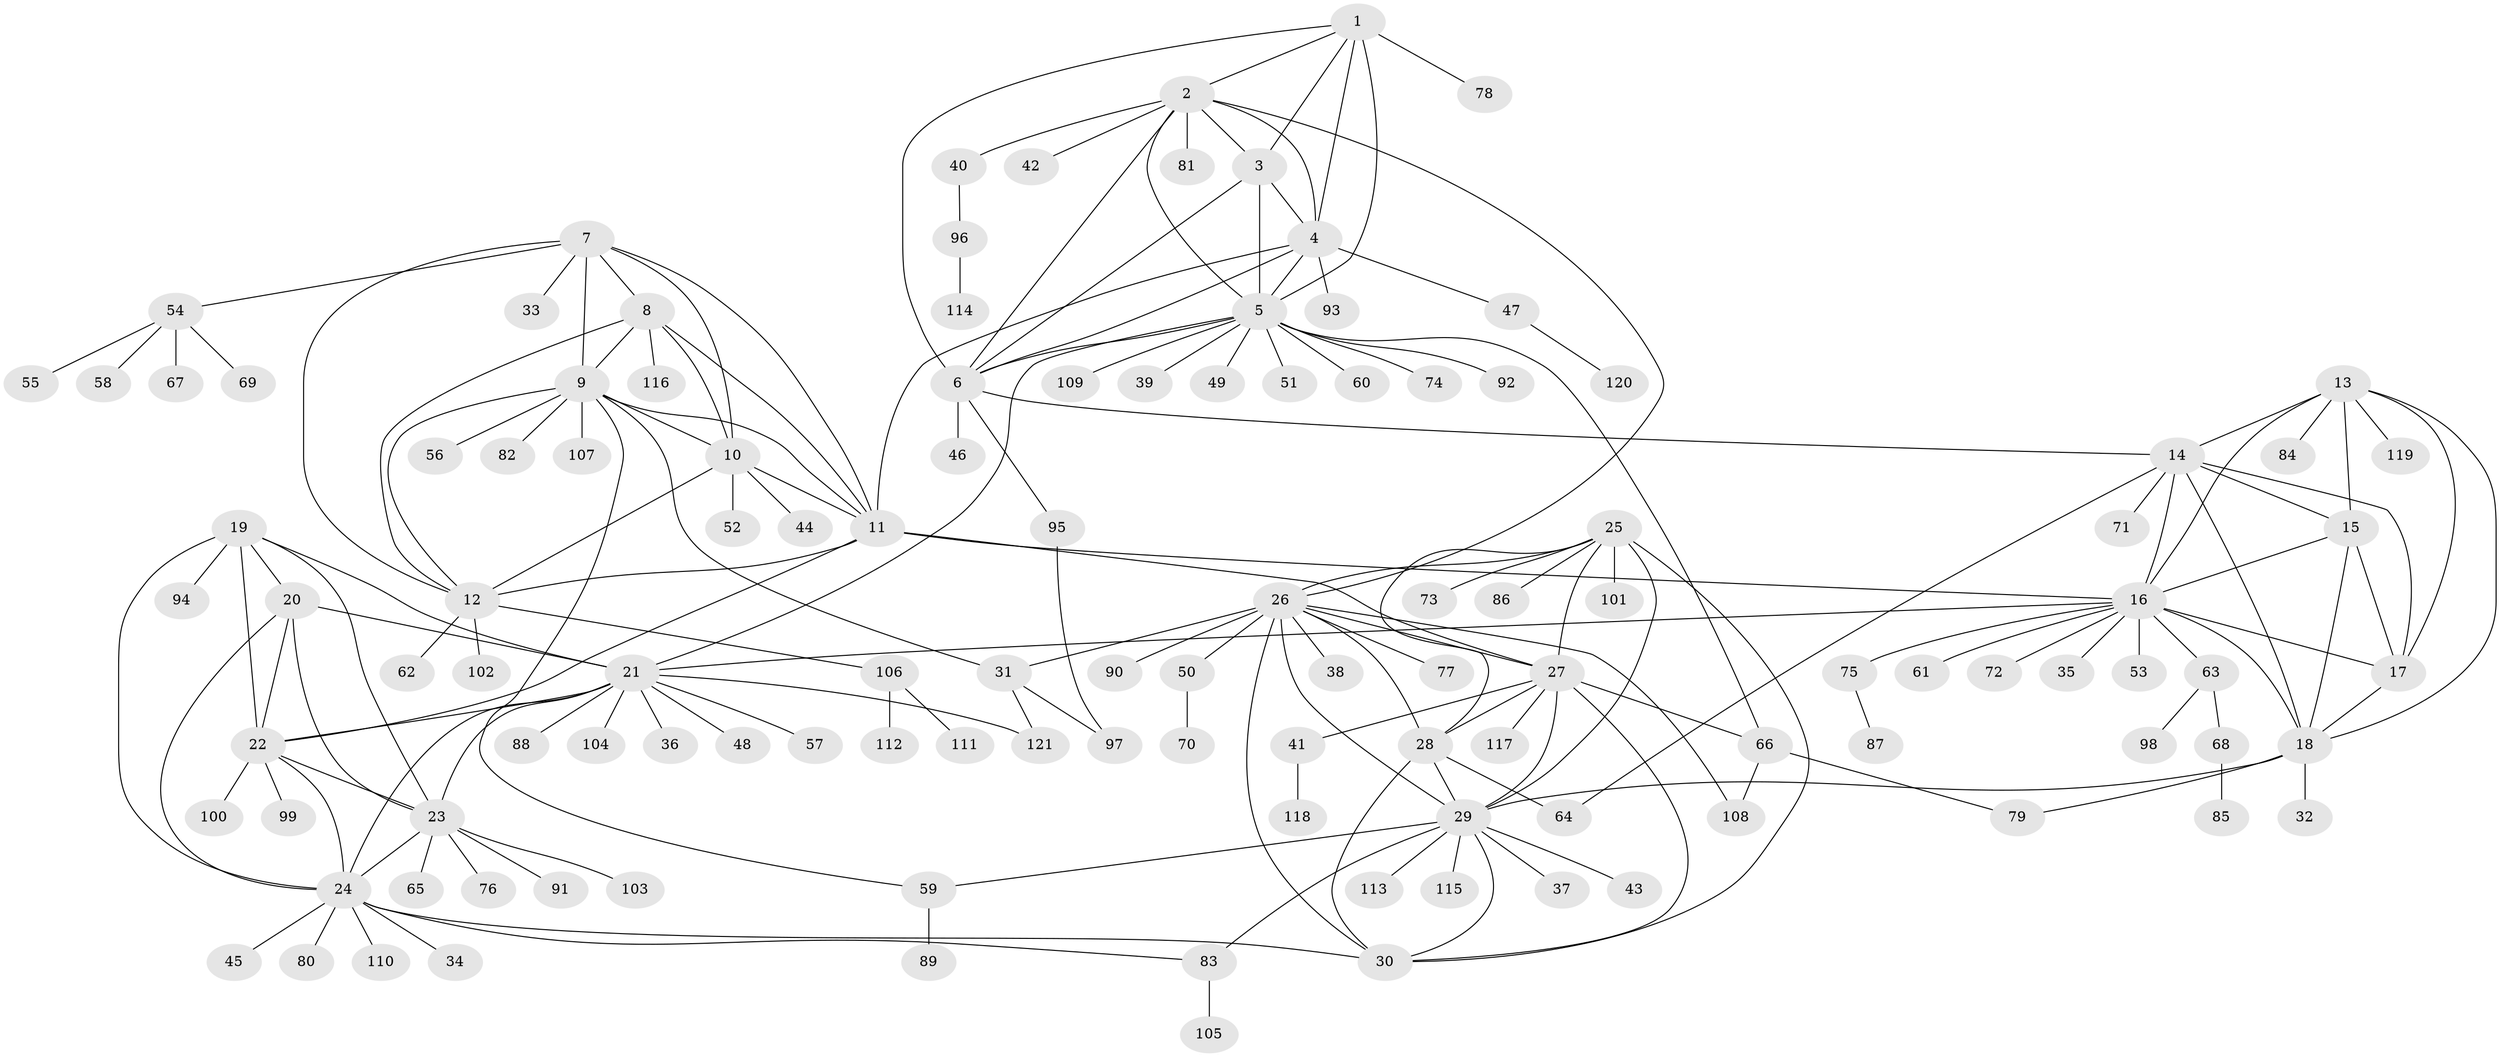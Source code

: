 // Generated by graph-tools (version 1.1) at 2025/02/03/09/25 03:02:34]
// undirected, 121 vertices, 185 edges
graph export_dot {
graph [start="1"]
  node [color=gray90,style=filled];
  1;
  2;
  3;
  4;
  5;
  6;
  7;
  8;
  9;
  10;
  11;
  12;
  13;
  14;
  15;
  16;
  17;
  18;
  19;
  20;
  21;
  22;
  23;
  24;
  25;
  26;
  27;
  28;
  29;
  30;
  31;
  32;
  33;
  34;
  35;
  36;
  37;
  38;
  39;
  40;
  41;
  42;
  43;
  44;
  45;
  46;
  47;
  48;
  49;
  50;
  51;
  52;
  53;
  54;
  55;
  56;
  57;
  58;
  59;
  60;
  61;
  62;
  63;
  64;
  65;
  66;
  67;
  68;
  69;
  70;
  71;
  72;
  73;
  74;
  75;
  76;
  77;
  78;
  79;
  80;
  81;
  82;
  83;
  84;
  85;
  86;
  87;
  88;
  89;
  90;
  91;
  92;
  93;
  94;
  95;
  96;
  97;
  98;
  99;
  100;
  101;
  102;
  103;
  104;
  105;
  106;
  107;
  108;
  109;
  110;
  111;
  112;
  113;
  114;
  115;
  116;
  117;
  118;
  119;
  120;
  121;
  1 -- 2;
  1 -- 3;
  1 -- 4;
  1 -- 5;
  1 -- 6;
  1 -- 78;
  2 -- 3;
  2 -- 4;
  2 -- 5;
  2 -- 6;
  2 -- 26;
  2 -- 40;
  2 -- 42;
  2 -- 81;
  3 -- 4;
  3 -- 5;
  3 -- 6;
  4 -- 5;
  4 -- 6;
  4 -- 11;
  4 -- 47;
  4 -- 93;
  5 -- 6;
  5 -- 21;
  5 -- 39;
  5 -- 49;
  5 -- 51;
  5 -- 60;
  5 -- 66;
  5 -- 74;
  5 -- 92;
  5 -- 109;
  6 -- 14;
  6 -- 46;
  6 -- 95;
  7 -- 8;
  7 -- 9;
  7 -- 10;
  7 -- 11;
  7 -- 12;
  7 -- 33;
  7 -- 54;
  8 -- 9;
  8 -- 10;
  8 -- 11;
  8 -- 12;
  8 -- 116;
  9 -- 10;
  9 -- 11;
  9 -- 12;
  9 -- 31;
  9 -- 56;
  9 -- 59;
  9 -- 82;
  9 -- 107;
  10 -- 11;
  10 -- 12;
  10 -- 44;
  10 -- 52;
  11 -- 12;
  11 -- 16;
  11 -- 22;
  11 -- 27;
  12 -- 62;
  12 -- 102;
  12 -- 106;
  13 -- 14;
  13 -- 15;
  13 -- 16;
  13 -- 17;
  13 -- 18;
  13 -- 84;
  13 -- 119;
  14 -- 15;
  14 -- 16;
  14 -- 17;
  14 -- 18;
  14 -- 64;
  14 -- 71;
  15 -- 16;
  15 -- 17;
  15 -- 18;
  16 -- 17;
  16 -- 18;
  16 -- 21;
  16 -- 35;
  16 -- 53;
  16 -- 61;
  16 -- 63;
  16 -- 72;
  16 -- 75;
  17 -- 18;
  18 -- 29;
  18 -- 32;
  18 -- 79;
  19 -- 20;
  19 -- 21;
  19 -- 22;
  19 -- 23;
  19 -- 24;
  19 -- 94;
  20 -- 21;
  20 -- 22;
  20 -- 23;
  20 -- 24;
  21 -- 22;
  21 -- 23;
  21 -- 24;
  21 -- 36;
  21 -- 48;
  21 -- 57;
  21 -- 88;
  21 -- 104;
  21 -- 121;
  22 -- 23;
  22 -- 24;
  22 -- 99;
  22 -- 100;
  23 -- 24;
  23 -- 65;
  23 -- 76;
  23 -- 91;
  23 -- 103;
  24 -- 30;
  24 -- 34;
  24 -- 45;
  24 -- 80;
  24 -- 83;
  24 -- 110;
  25 -- 26;
  25 -- 27;
  25 -- 28;
  25 -- 29;
  25 -- 30;
  25 -- 73;
  25 -- 86;
  25 -- 101;
  26 -- 27;
  26 -- 28;
  26 -- 29;
  26 -- 30;
  26 -- 31;
  26 -- 38;
  26 -- 50;
  26 -- 77;
  26 -- 90;
  26 -- 108;
  27 -- 28;
  27 -- 29;
  27 -- 30;
  27 -- 41;
  27 -- 66;
  27 -- 117;
  28 -- 29;
  28 -- 30;
  28 -- 64;
  29 -- 30;
  29 -- 37;
  29 -- 43;
  29 -- 59;
  29 -- 83;
  29 -- 113;
  29 -- 115;
  31 -- 97;
  31 -- 121;
  40 -- 96;
  41 -- 118;
  47 -- 120;
  50 -- 70;
  54 -- 55;
  54 -- 58;
  54 -- 67;
  54 -- 69;
  59 -- 89;
  63 -- 68;
  63 -- 98;
  66 -- 79;
  66 -- 108;
  68 -- 85;
  75 -- 87;
  83 -- 105;
  95 -- 97;
  96 -- 114;
  106 -- 111;
  106 -- 112;
}
